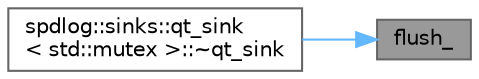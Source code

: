 digraph "flush_"
{
 // LATEX_PDF_SIZE
  bgcolor="transparent";
  edge [fontname=Helvetica,fontsize=10,labelfontname=Helvetica,labelfontsize=10];
  node [fontname=Helvetica,fontsize=10,shape=box,height=0.2,width=0.4];
  rankdir="RL";
  Node1 [id="Node000001",label="flush_",height=0.2,width=0.4,color="gray40", fillcolor="grey60", style="filled", fontcolor="black",tooltip=" "];
  Node1 -> Node2 [id="edge1_Node000001_Node000002",dir="back",color="steelblue1",style="solid",tooltip=" "];
  Node2 [id="Node000002",label="spdlog::sinks::qt_sink\l\< std::mutex \>::~qt_sink",height=0.2,width=0.4,color="grey40", fillcolor="white", style="filled",URL="$classspdlog_1_1sinks_1_1qt__sink.html#adc1caf6bee7039e0ddf8fc9aa0494ec7",tooltip=" "];
}
